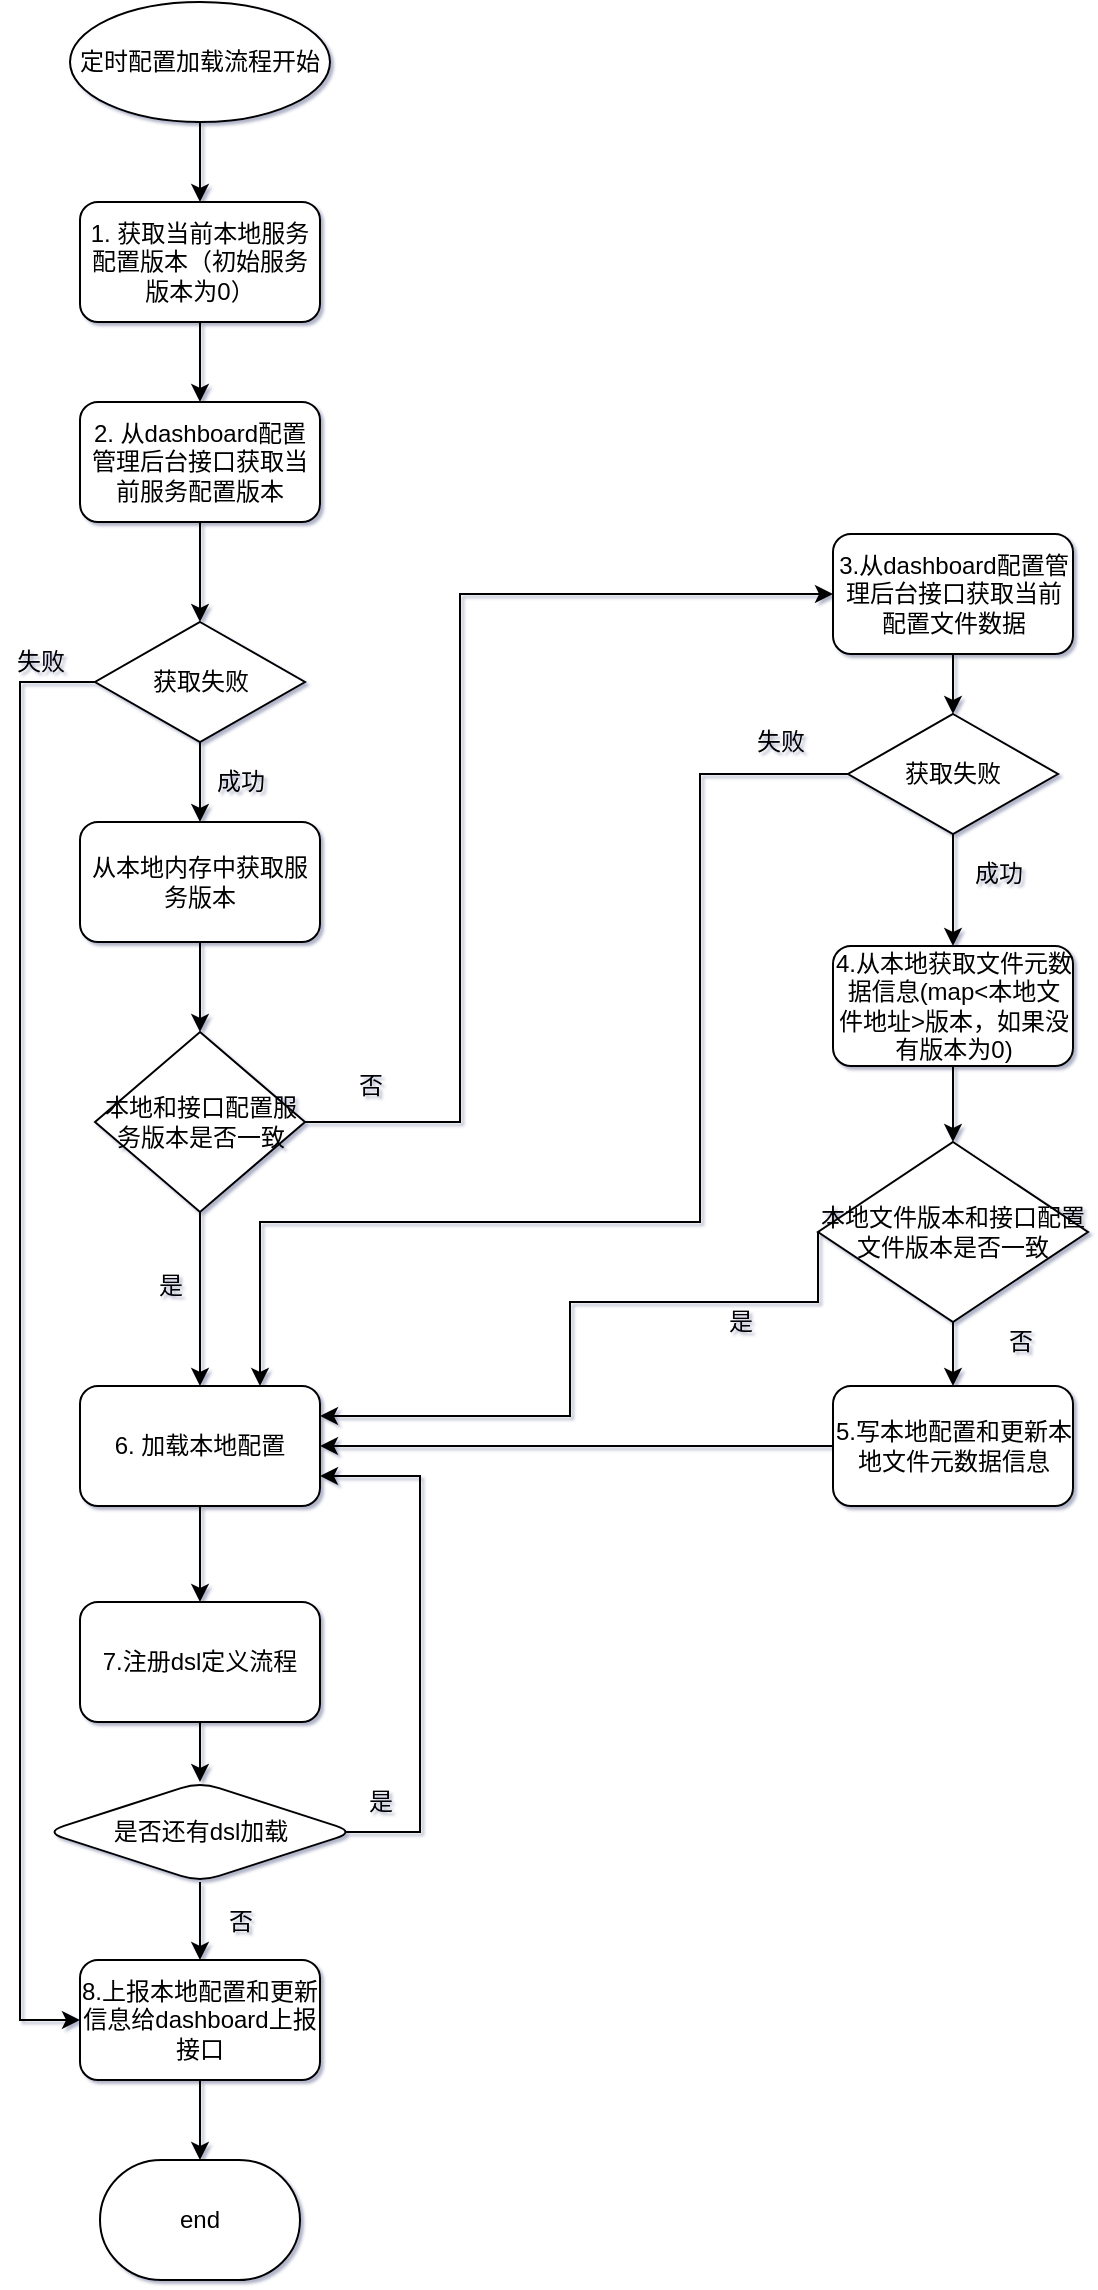<mxfile version="13.6.6" type="github">
  <diagram id="ZwsySIJnvi0IzIzmgbFv" name="Page-1">
    <mxGraphModel dx="786" dy="509" grid="1" gridSize="10" guides="1" tooltips="1" connect="1" arrows="1" fold="1" page="1" pageScale="1" pageWidth="827" pageHeight="1169" background="none" math="0" shadow="1">
      <root>
        <mxCell id="0" />
        <mxCell id="1" parent="0" />
        <mxCell id="rOCSn74yNseZuc5mlEB1-17" value="" style="edgeStyle=orthogonalEdgeStyle;rounded=0;orthogonalLoop=1;jettySize=auto;html=1;" parent="1" source="rOCSn74yNseZuc5mlEB1-1" target="rOCSn74yNseZuc5mlEB1-4" edge="1">
          <mxGeometry relative="1" as="geometry" />
        </mxCell>
        <mxCell id="rOCSn74yNseZuc5mlEB1-1" value="1. 获取当前本地服务配置版本（初始服务版本为0）" style="rounded=1;whiteSpace=wrap;html=1;" parent="1" vertex="1">
          <mxGeometry x="190" y="120" width="120" height="60" as="geometry" />
        </mxCell>
        <mxCell id="rOCSn74yNseZuc5mlEB1-16" value="" style="edgeStyle=orthogonalEdgeStyle;rounded=0;orthogonalLoop=1;jettySize=auto;html=1;" parent="1" source="rOCSn74yNseZuc5mlEB1-2" target="rOCSn74yNseZuc5mlEB1-1" edge="1">
          <mxGeometry relative="1" as="geometry" />
        </mxCell>
        <mxCell id="rOCSn74yNseZuc5mlEB1-2" value="定时配置加载流程开始" style="ellipse;whiteSpace=wrap;html=1;" parent="1" vertex="1">
          <mxGeometry x="185" y="20" width="130" height="60" as="geometry" />
        </mxCell>
        <mxCell id="rOCSn74yNseZuc5mlEB1-18" value="" style="edgeStyle=orthogonalEdgeStyle;rounded=0;orthogonalLoop=1;jettySize=auto;html=1;" parent="1" source="rOCSn74yNseZuc5mlEB1-4" target="rOCSn74yNseZuc5mlEB1-12" edge="1">
          <mxGeometry relative="1" as="geometry" />
        </mxCell>
        <mxCell id="rOCSn74yNseZuc5mlEB1-4" value="2. 从dashboard配置管理后台接口获取当前服务配置版本" style="rounded=1;whiteSpace=wrap;html=1;" parent="1" vertex="1">
          <mxGeometry x="190" y="220" width="120" height="60" as="geometry" />
        </mxCell>
        <mxCell id="rOCSn74yNseZuc5mlEB1-30" style="edgeStyle=orthogonalEdgeStyle;rounded=0;orthogonalLoop=1;jettySize=auto;html=1;entryX=0.5;entryY=0;entryDx=0;entryDy=0;" parent="1" source="rOCSn74yNseZuc5mlEB1-5" target="rOCSn74yNseZuc5mlEB1-14" edge="1">
          <mxGeometry relative="1" as="geometry" />
        </mxCell>
        <mxCell id="rOCSn74yNseZuc5mlEB1-31" style="edgeStyle=orthogonalEdgeStyle;rounded=0;orthogonalLoop=1;jettySize=auto;html=1;entryX=0;entryY=0.5;entryDx=0;entryDy=0;" parent="1" source="rOCSn74yNseZuc5mlEB1-5" target="rOCSn74yNseZuc5mlEB1-6" edge="1">
          <mxGeometry relative="1" as="geometry">
            <Array as="points">
              <mxPoint x="380" y="580" />
              <mxPoint x="380" y="316" />
            </Array>
          </mxGeometry>
        </mxCell>
        <mxCell id="rOCSn74yNseZuc5mlEB1-5" value="本地和接口配置服务版本是否一致" style="rhombus;whiteSpace=wrap;html=1;" parent="1" vertex="1">
          <mxGeometry x="197.5" y="535" width="105" height="90" as="geometry" />
        </mxCell>
        <mxCell id="rOCSn74yNseZuc5mlEB1-33" value="" style="edgeStyle=orthogonalEdgeStyle;rounded=0;orthogonalLoop=1;jettySize=auto;html=1;" parent="1" source="rOCSn74yNseZuc5mlEB1-6" target="rOCSn74yNseZuc5mlEB1-13" edge="1">
          <mxGeometry relative="1" as="geometry" />
        </mxCell>
        <mxCell id="rOCSn74yNseZuc5mlEB1-6" value="3.从dashboard配置管理后台接口获取当前配置文件数据" style="rounded=1;whiteSpace=wrap;html=1;" parent="1" vertex="1">
          <mxGeometry x="566.5" y="286" width="120" height="60" as="geometry" />
        </mxCell>
        <mxCell id="rOCSn74yNseZuc5mlEB1-7" value="end" style="strokeWidth=1;html=1;shape=mxgraph.flowchart.terminator;whiteSpace=wrap;" parent="1" vertex="1">
          <mxGeometry x="200" y="1099" width="100" height="60" as="geometry" />
        </mxCell>
        <mxCell id="rOCSn74yNseZuc5mlEB1-48" value="" style="edgeStyle=orthogonalEdgeStyle;rounded=0;orthogonalLoop=1;jettySize=auto;html=1;" parent="1" source="rOCSn74yNseZuc5mlEB1-9" target="rOCSn74yNseZuc5mlEB1-11" edge="1">
          <mxGeometry relative="1" as="geometry" />
        </mxCell>
        <mxCell id="rOCSn74yNseZuc5mlEB1-9" value="4.从本地获取文件元数据信息(map&amp;lt;本地文件地址&amp;gt;版本，如果没有版本为0)" style="rounded=1;whiteSpace=wrap;html=1;strokeWidth=1;" parent="1" vertex="1">
          <mxGeometry x="566.5" y="492" width="120" height="60" as="geometry" />
        </mxCell>
        <mxCell id="rOCSn74yNseZuc5mlEB1-46" value="" style="edgeStyle=orthogonalEdgeStyle;rounded=0;orthogonalLoop=1;jettySize=auto;html=1;" parent="1" source="rOCSn74yNseZuc5mlEB1-53" target="rOCSn74yNseZuc5mlEB1-26" edge="1">
          <mxGeometry relative="1" as="geometry" />
        </mxCell>
        <mxCell id="rOCSn74yNseZuc5mlEB1-10" value="7.注册dsl定义流程" style="rounded=1;whiteSpace=wrap;html=1;strokeWidth=1;" parent="1" vertex="1">
          <mxGeometry x="190" y="820" width="120" height="60" as="geometry" />
        </mxCell>
        <mxCell id="rOCSn74yNseZuc5mlEB1-49" value="" style="edgeStyle=orthogonalEdgeStyle;rounded=0;orthogonalLoop=1;jettySize=auto;html=1;" parent="1" source="rOCSn74yNseZuc5mlEB1-11" target="rOCSn74yNseZuc5mlEB1-15" edge="1">
          <mxGeometry relative="1" as="geometry" />
        </mxCell>
        <mxCell id="rOCSn74yNseZuc5mlEB1-50" style="edgeStyle=orthogonalEdgeStyle;rounded=0;orthogonalLoop=1;jettySize=auto;html=1;entryX=1;entryY=0.25;entryDx=0;entryDy=0;exitX=0;exitY=0.5;exitDx=0;exitDy=0;" parent="1" source="rOCSn74yNseZuc5mlEB1-11" target="rOCSn74yNseZuc5mlEB1-14" edge="1">
          <mxGeometry relative="1" as="geometry">
            <Array as="points">
              <mxPoint x="559" y="670" />
              <mxPoint x="435" y="670" />
              <mxPoint x="435" y="727" />
            </Array>
          </mxGeometry>
        </mxCell>
        <mxCell id="rOCSn74yNseZuc5mlEB1-11" value="本地文件版本和接口配置文件版本是否一致" style="rhombus;whiteSpace=wrap;html=1;" parent="1" vertex="1">
          <mxGeometry x="559" y="590" width="135" height="90" as="geometry" />
        </mxCell>
        <mxCell id="rOCSn74yNseZuc5mlEB1-20" style="edgeStyle=orthogonalEdgeStyle;rounded=0;orthogonalLoop=1;jettySize=auto;html=1;entryX=0;entryY=0.5;entryDx=0;entryDy=0;" parent="1" source="rOCSn74yNseZuc5mlEB1-12" target="rOCSn74yNseZuc5mlEB1-26" edge="1">
          <mxGeometry relative="1" as="geometry">
            <Array as="points">
              <mxPoint x="160" y="360" />
              <mxPoint x="160" y="1029" />
            </Array>
          </mxGeometry>
        </mxCell>
        <mxCell id="rOCSn74yNseZuc5mlEB1-22" value="" style="edgeStyle=orthogonalEdgeStyle;rounded=0;orthogonalLoop=1;jettySize=auto;html=1;" parent="1" source="rOCSn74yNseZuc5mlEB1-12" target="rOCSn74yNseZuc5mlEB1-21" edge="1">
          <mxGeometry relative="1" as="geometry" />
        </mxCell>
        <mxCell id="rOCSn74yNseZuc5mlEB1-12" value="获取失败" style="rhombus;whiteSpace=wrap;html=1;" parent="1" vertex="1">
          <mxGeometry x="197.5" y="330" width="105" height="60" as="geometry" />
        </mxCell>
        <mxCell id="rOCSn74yNseZuc5mlEB1-37" style="edgeStyle=orthogonalEdgeStyle;rounded=0;orthogonalLoop=1;jettySize=auto;html=1;entryX=0.75;entryY=0;entryDx=0;entryDy=0;" parent="1" source="rOCSn74yNseZuc5mlEB1-13" target="rOCSn74yNseZuc5mlEB1-14" edge="1">
          <mxGeometry relative="1" as="geometry">
            <Array as="points">
              <mxPoint x="500" y="406" />
              <mxPoint x="500" y="630" />
              <mxPoint x="280" y="630" />
            </Array>
          </mxGeometry>
        </mxCell>
        <mxCell id="rOCSn74yNseZuc5mlEB1-40" value="" style="edgeStyle=orthogonalEdgeStyle;rounded=0;orthogonalLoop=1;jettySize=auto;html=1;" parent="1" source="rOCSn74yNseZuc5mlEB1-13" target="rOCSn74yNseZuc5mlEB1-9" edge="1">
          <mxGeometry relative="1" as="geometry" />
        </mxCell>
        <mxCell id="rOCSn74yNseZuc5mlEB1-13" value="获取失败" style="rhombus;whiteSpace=wrap;html=1;" parent="1" vertex="1">
          <mxGeometry x="574" y="376" width="105" height="60" as="geometry" />
        </mxCell>
        <mxCell id="rOCSn74yNseZuc5mlEB1-43" value="" style="edgeStyle=orthogonalEdgeStyle;rounded=0;orthogonalLoop=1;jettySize=auto;html=1;" parent="1" source="rOCSn74yNseZuc5mlEB1-14" target="rOCSn74yNseZuc5mlEB1-10" edge="1">
          <mxGeometry relative="1" as="geometry" />
        </mxCell>
        <mxCell id="rOCSn74yNseZuc5mlEB1-14" value="&lt;span&gt;6. 加载本地配置&lt;/span&gt;" style="rounded=1;whiteSpace=wrap;html=1;strokeWidth=1;" parent="1" vertex="1">
          <mxGeometry x="190" y="712" width="120" height="60" as="geometry" />
        </mxCell>
        <mxCell id="rOCSn74yNseZuc5mlEB1-45" style="edgeStyle=orthogonalEdgeStyle;rounded=0;orthogonalLoop=1;jettySize=auto;html=1;entryX=1;entryY=0.5;entryDx=0;entryDy=0;" parent="1" source="rOCSn74yNseZuc5mlEB1-15" target="rOCSn74yNseZuc5mlEB1-14" edge="1">
          <mxGeometry relative="1" as="geometry" />
        </mxCell>
        <mxCell id="rOCSn74yNseZuc5mlEB1-15" value="5.写本地配置和更新本地文件元数据信息" style="rounded=1;whiteSpace=wrap;html=1;strokeWidth=1;" parent="1" vertex="1">
          <mxGeometry x="566.5" y="712" width="120" height="60" as="geometry" />
        </mxCell>
        <mxCell id="rOCSn74yNseZuc5mlEB1-23" value="" style="edgeStyle=orthogonalEdgeStyle;rounded=0;orthogonalLoop=1;jettySize=auto;html=1;" parent="1" source="rOCSn74yNseZuc5mlEB1-21" target="rOCSn74yNseZuc5mlEB1-5" edge="1">
          <mxGeometry relative="1" as="geometry" />
        </mxCell>
        <mxCell id="rOCSn74yNseZuc5mlEB1-21" value="从本地内存中获取服务版本" style="whiteSpace=wrap;html=1;rounded=1;strokeWidth=1;" parent="1" vertex="1">
          <mxGeometry x="190" y="430" width="120" height="60" as="geometry" />
        </mxCell>
        <mxCell id="rOCSn74yNseZuc5mlEB1-24" value="失败" style="text;html=1;align=center;verticalAlign=middle;resizable=0;points=[];autosize=1;" parent="1" vertex="1">
          <mxGeometry x="150" y="340" width="40" height="20" as="geometry" />
        </mxCell>
        <mxCell id="rOCSn74yNseZuc5mlEB1-25" value="成功" style="text;html=1;align=center;verticalAlign=middle;resizable=0;points=[];autosize=1;" parent="1" vertex="1">
          <mxGeometry x="250" y="400" width="40" height="20" as="geometry" />
        </mxCell>
        <mxCell id="rOCSn74yNseZuc5mlEB1-47" value="" style="edgeStyle=orthogonalEdgeStyle;rounded=0;orthogonalLoop=1;jettySize=auto;html=1;" parent="1" source="rOCSn74yNseZuc5mlEB1-26" target="rOCSn74yNseZuc5mlEB1-7" edge="1">
          <mxGeometry relative="1" as="geometry" />
        </mxCell>
        <mxCell id="rOCSn74yNseZuc5mlEB1-26" value="8.上报本地配置和更新信息给dashboard上报接口" style="rounded=1;whiteSpace=wrap;html=1;strokeWidth=1;" parent="1" vertex="1">
          <mxGeometry x="190" y="999" width="120" height="60" as="geometry" />
        </mxCell>
        <mxCell id="rOCSn74yNseZuc5mlEB1-29" value="是" style="text;html=1;align=center;verticalAlign=middle;resizable=0;points=[];autosize=1;" parent="1" vertex="1">
          <mxGeometry x="220" y="652" width="30" height="20" as="geometry" />
        </mxCell>
        <mxCell id="rOCSn74yNseZuc5mlEB1-32" value="否" style="text;html=1;align=center;verticalAlign=middle;resizable=0;points=[];autosize=1;" parent="1" vertex="1">
          <mxGeometry x="320" y="552" width="30" height="20" as="geometry" />
        </mxCell>
        <mxCell id="rOCSn74yNseZuc5mlEB1-38" value="失败" style="text;html=1;align=center;verticalAlign=middle;resizable=0;points=[];autosize=1;" parent="1" vertex="1">
          <mxGeometry x="520" y="380" width="40" height="20" as="geometry" />
        </mxCell>
        <mxCell id="rOCSn74yNseZuc5mlEB1-41" value="成功" style="text;html=1;align=center;verticalAlign=middle;resizable=0;points=[];autosize=1;" parent="1" vertex="1">
          <mxGeometry x="629" y="446" width="40" height="20" as="geometry" />
        </mxCell>
        <mxCell id="rOCSn74yNseZuc5mlEB1-51" value="是" style="text;html=1;align=center;verticalAlign=middle;resizable=0;points=[];autosize=1;" parent="1" vertex="1">
          <mxGeometry x="505" y="670" width="30" height="20" as="geometry" />
        </mxCell>
        <mxCell id="rOCSn74yNseZuc5mlEB1-52" value="否" style="text;html=1;align=center;verticalAlign=middle;resizable=0;points=[];autosize=1;" parent="1" vertex="1">
          <mxGeometry x="645" y="680" width="30" height="20" as="geometry" />
        </mxCell>
        <mxCell id="rOCSn74yNseZuc5mlEB1-56" style="edgeStyle=orthogonalEdgeStyle;rounded=0;orthogonalLoop=1;jettySize=auto;html=1;entryX=1;entryY=0.75;entryDx=0;entryDy=0;exitX=0.952;exitY=0.5;exitDx=0;exitDy=0;exitPerimeter=0;" parent="1" source="rOCSn74yNseZuc5mlEB1-53" target="rOCSn74yNseZuc5mlEB1-14" edge="1">
          <mxGeometry relative="1" as="geometry">
            <Array as="points">
              <mxPoint x="360" y="935" />
              <mxPoint x="360" y="757" />
            </Array>
          </mxGeometry>
        </mxCell>
        <mxCell id="rOCSn74yNseZuc5mlEB1-53" value="是否还有dsl加载" style="rhombus;whiteSpace=wrap;html=1;rounded=1;strokeWidth=1;" parent="1" vertex="1">
          <mxGeometry x="172.5" y="910" width="155" height="50" as="geometry" />
        </mxCell>
        <mxCell id="rOCSn74yNseZuc5mlEB1-54" value="" style="edgeStyle=orthogonalEdgeStyle;rounded=0;orthogonalLoop=1;jettySize=auto;html=1;" parent="1" source="rOCSn74yNseZuc5mlEB1-10" target="rOCSn74yNseZuc5mlEB1-53" edge="1">
          <mxGeometry relative="1" as="geometry">
            <mxPoint x="250" y="880" as="sourcePoint" />
            <mxPoint x="250" y="999" as="targetPoint" />
          </mxGeometry>
        </mxCell>
        <mxCell id="rOCSn74yNseZuc5mlEB1-57" value="是" style="text;html=1;align=center;verticalAlign=middle;resizable=0;points=[];autosize=1;" parent="1" vertex="1">
          <mxGeometry x="325" y="910" width="30" height="20" as="geometry" />
        </mxCell>
        <mxCell id="rOCSn74yNseZuc5mlEB1-59" value="否" style="text;html=1;align=center;verticalAlign=middle;resizable=0;points=[];autosize=1;" parent="1" vertex="1">
          <mxGeometry x="255" y="970" width="30" height="20" as="geometry" />
        </mxCell>
      </root>
    </mxGraphModel>
  </diagram>
</mxfile>
